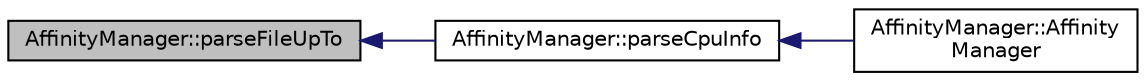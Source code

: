 digraph "AffinityManager::parseFileUpTo"
{
 // INTERACTIVE_SVG=YES
  edge [fontname="Helvetica",fontsize="10",labelfontname="Helvetica",labelfontsize="10"];
  node [fontname="Helvetica",fontsize="10",shape=record];
  rankdir="LR";
  Node1 [label="AffinityManager::parseFileUpTo",height=0.2,width=0.4,color="black", fillcolor="grey75", style="filled", fontcolor="black"];
  Node1 -> Node2 [dir="back",color="midnightblue",fontsize="10",style="solid",fontname="Helvetica"];
  Node2 [label="AffinityManager::parseCpuInfo",height=0.2,width=0.4,color="black", fillcolor="white", style="filled",URL="$da/da5/class_affinity_manager.html#a2ef32b36feba97428256f1faaa3712bd"];
  Node2 -> Node3 [dir="back",color="midnightblue",fontsize="10",style="solid",fontname="Helvetica"];
  Node3 [label="AffinityManager::Affinity\lManager",height=0.2,width=0.4,color="black", fillcolor="white", style="filled",URL="$da/da5/class_affinity_manager.html#ab2d436a3ac602f39129b60897fff83ba"];
}
